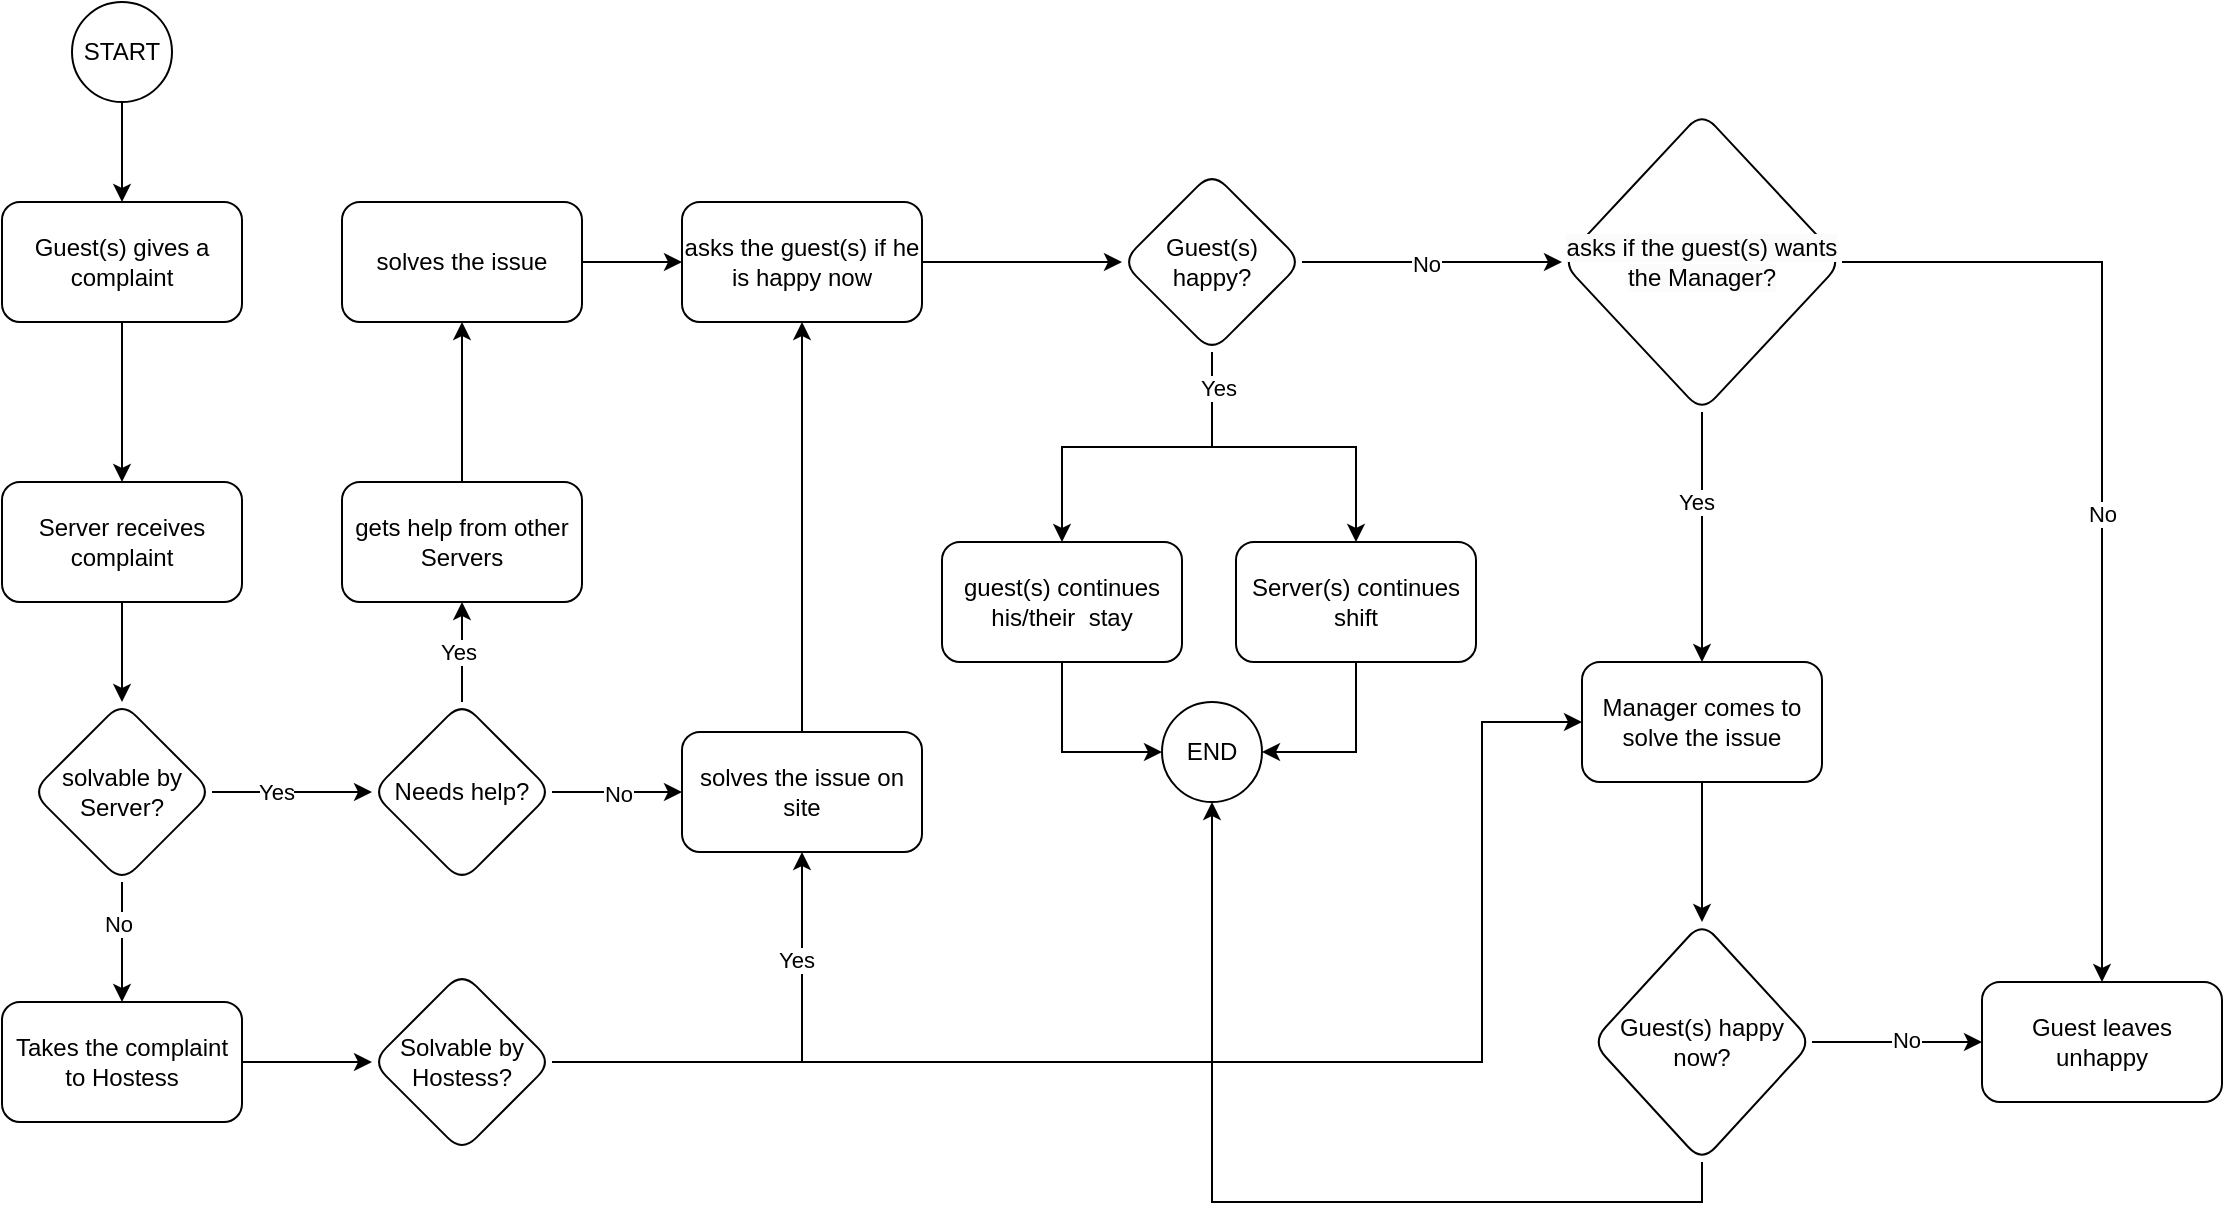 <mxfile version="24.0.7" type="google">
  <diagram id="C5RBs43oDa-KdzZeNtuy" name="Page-1">
    <mxGraphModel grid="1" page="1" gridSize="10" guides="1" tooltips="1" connect="1" arrows="1" fold="1" pageScale="1" pageWidth="827" pageHeight="1169" math="0" shadow="0">
      <root>
        <mxCell id="WIyWlLk6GJQsqaUBKTNV-0" />
        <mxCell id="WIyWlLk6GJQsqaUBKTNV-1" parent="WIyWlLk6GJQsqaUBKTNV-0" />
        <mxCell id="u1jj7i2furlx2xskbJkL-3" value="" style="edgeStyle=orthogonalEdgeStyle;rounded=0;orthogonalLoop=1;jettySize=auto;html=1;" edge="1" parent="WIyWlLk6GJQsqaUBKTNV-1" source="u1jj7i2furlx2xskbJkL-1" target="u1jj7i2furlx2xskbJkL-2">
          <mxGeometry relative="1" as="geometry" />
        </mxCell>
        <mxCell id="u1jj7i2furlx2xskbJkL-1" value="START" style="ellipse;whiteSpace=wrap;html=1;" vertex="1" parent="WIyWlLk6GJQsqaUBKTNV-1">
          <mxGeometry x="125" y="70" width="50" height="50" as="geometry" />
        </mxCell>
        <mxCell id="u1jj7i2furlx2xskbJkL-5" value="" style="edgeStyle=orthogonalEdgeStyle;rounded=0;orthogonalLoop=1;jettySize=auto;html=1;" edge="1" parent="WIyWlLk6GJQsqaUBKTNV-1" source="u1jj7i2furlx2xskbJkL-2" target="u1jj7i2furlx2xskbJkL-4">
          <mxGeometry relative="1" as="geometry" />
        </mxCell>
        <mxCell id="u1jj7i2furlx2xskbJkL-2" value="Guest(s) gives a complaint" style="rounded=1;whiteSpace=wrap;html=1;" vertex="1" parent="WIyWlLk6GJQsqaUBKTNV-1">
          <mxGeometry x="90" y="170" width="120" height="60" as="geometry" />
        </mxCell>
        <mxCell id="u1jj7i2furlx2xskbJkL-7" value="" style="edgeStyle=orthogonalEdgeStyle;rounded=0;orthogonalLoop=1;jettySize=auto;html=1;" edge="1" parent="WIyWlLk6GJQsqaUBKTNV-1" source="u1jj7i2furlx2xskbJkL-4" target="u1jj7i2furlx2xskbJkL-6">
          <mxGeometry relative="1" as="geometry" />
        </mxCell>
        <mxCell id="u1jj7i2furlx2xskbJkL-4" value="Server receives complaint" style="rounded=1;whiteSpace=wrap;html=1;" vertex="1" parent="WIyWlLk6GJQsqaUBKTNV-1">
          <mxGeometry x="90" y="310" width="120" height="60" as="geometry" />
        </mxCell>
        <mxCell id="u1jj7i2furlx2xskbJkL-12" value="" style="edgeStyle=orthogonalEdgeStyle;rounded=0;orthogonalLoop=1;jettySize=auto;html=1;" edge="1" parent="WIyWlLk6GJQsqaUBKTNV-1" source="u1jj7i2furlx2xskbJkL-6" target="u1jj7i2furlx2xskbJkL-11">
          <mxGeometry relative="1" as="geometry" />
        </mxCell>
        <mxCell id="u1jj7i2furlx2xskbJkL-57" value="Yes" style="edgeLabel;html=1;align=center;verticalAlign=middle;resizable=0;points=[];" connectable="0" vertex="1" parent="u1jj7i2furlx2xskbJkL-12">
          <mxGeometry x="-0.2" relative="1" as="geometry">
            <mxPoint as="offset" />
          </mxGeometry>
        </mxCell>
        <mxCell id="u1jj7i2furlx2xskbJkL-16" value="" style="edgeStyle=orthogonalEdgeStyle;rounded=0;orthogonalLoop=1;jettySize=auto;html=1;" edge="1" parent="WIyWlLk6GJQsqaUBKTNV-1" source="u1jj7i2furlx2xskbJkL-6" target="u1jj7i2furlx2xskbJkL-15">
          <mxGeometry relative="1" as="geometry" />
        </mxCell>
        <mxCell id="u1jj7i2furlx2xskbJkL-58" value="No" style="edgeLabel;html=1;align=center;verticalAlign=middle;resizable=0;points=[];" connectable="0" vertex="1" parent="u1jj7i2furlx2xskbJkL-16">
          <mxGeometry x="-0.3" y="-2" relative="1" as="geometry">
            <mxPoint as="offset" />
          </mxGeometry>
        </mxCell>
        <mxCell id="u1jj7i2furlx2xskbJkL-6" value="solvable by Server?" style="rhombus;whiteSpace=wrap;html=1;rounded=1;" vertex="1" parent="WIyWlLk6GJQsqaUBKTNV-1">
          <mxGeometry x="105" y="420" width="90" height="90" as="geometry" />
        </mxCell>
        <mxCell id="u1jj7i2furlx2xskbJkL-14" value="" style="edgeStyle=orthogonalEdgeStyle;rounded=0;orthogonalLoop=1;jettySize=auto;html=1;" edge="1" parent="WIyWlLk6GJQsqaUBKTNV-1" source="u1jj7i2furlx2xskbJkL-11" target="u1jj7i2furlx2xskbJkL-13">
          <mxGeometry relative="1" as="geometry" />
        </mxCell>
        <mxCell id="u1jj7i2furlx2xskbJkL-56" value="Yes" style="edgeLabel;html=1;align=center;verticalAlign=middle;resizable=0;points=[];" connectable="0" vertex="1" parent="u1jj7i2furlx2xskbJkL-14">
          <mxGeometry y="2" relative="1" as="geometry">
            <mxPoint as="offset" />
          </mxGeometry>
        </mxCell>
        <mxCell id="u1jj7i2furlx2xskbJkL-24" value="" style="edgeStyle=orthogonalEdgeStyle;rounded=0;orthogonalLoop=1;jettySize=auto;html=1;" edge="1" parent="WIyWlLk6GJQsqaUBKTNV-1" source="u1jj7i2furlx2xskbJkL-11" target="u1jj7i2furlx2xskbJkL-23">
          <mxGeometry relative="1" as="geometry" />
        </mxCell>
        <mxCell id="u1jj7i2furlx2xskbJkL-55" value="No" style="edgeLabel;html=1;align=center;verticalAlign=middle;resizable=0;points=[];" connectable="0" vertex="1" parent="u1jj7i2furlx2xskbJkL-24">
          <mxGeometry x="0.015" y="-1" relative="1" as="geometry">
            <mxPoint as="offset" />
          </mxGeometry>
        </mxCell>
        <mxCell id="u1jj7i2furlx2xskbJkL-11" value="Needs help?" style="rhombus;whiteSpace=wrap;html=1;rounded=1;" vertex="1" parent="WIyWlLk6GJQsqaUBKTNV-1">
          <mxGeometry x="275" y="420" width="90" height="90" as="geometry" />
        </mxCell>
        <mxCell id="u1jj7i2furlx2xskbJkL-22" value="" style="edgeStyle=orthogonalEdgeStyle;rounded=0;orthogonalLoop=1;jettySize=auto;html=1;" edge="1" parent="WIyWlLk6GJQsqaUBKTNV-1" source="u1jj7i2furlx2xskbJkL-13" target="u1jj7i2furlx2xskbJkL-21">
          <mxGeometry relative="1" as="geometry" />
        </mxCell>
        <mxCell id="u1jj7i2furlx2xskbJkL-13" value="gets help from other Servers" style="whiteSpace=wrap;html=1;rounded=1;" vertex="1" parent="WIyWlLk6GJQsqaUBKTNV-1">
          <mxGeometry x="260" y="310" width="120" height="60" as="geometry" />
        </mxCell>
        <mxCell id="u1jj7i2furlx2xskbJkL-20" value="" style="edgeStyle=orthogonalEdgeStyle;rounded=0;orthogonalLoop=1;jettySize=auto;html=1;" edge="1" parent="WIyWlLk6GJQsqaUBKTNV-1" source="u1jj7i2furlx2xskbJkL-15" target="u1jj7i2furlx2xskbJkL-19">
          <mxGeometry relative="1" as="geometry" />
        </mxCell>
        <mxCell id="u1jj7i2furlx2xskbJkL-15" value="Takes the complaint to Hostess" style="whiteSpace=wrap;html=1;rounded=1;" vertex="1" parent="WIyWlLk6GJQsqaUBKTNV-1">
          <mxGeometry x="90" y="570" width="120" height="60" as="geometry" />
        </mxCell>
        <mxCell id="u1jj7i2furlx2xskbJkL-59" style="edgeStyle=orthogonalEdgeStyle;rounded=0;orthogonalLoop=1;jettySize=auto;html=1;exitX=1;exitY=0.5;exitDx=0;exitDy=0;entryX=0.5;entryY=1;entryDx=0;entryDy=0;" edge="1" parent="WIyWlLk6GJQsqaUBKTNV-1" source="u1jj7i2furlx2xskbJkL-19" target="u1jj7i2furlx2xskbJkL-23">
          <mxGeometry relative="1" as="geometry" />
        </mxCell>
        <mxCell id="u1jj7i2furlx2xskbJkL-61" value="Yes" style="edgeLabel;html=1;align=center;verticalAlign=middle;resizable=0;points=[];" connectable="0" vertex="1" parent="u1jj7i2furlx2xskbJkL-59">
          <mxGeometry x="0.53" y="3" relative="1" as="geometry">
            <mxPoint as="offset" />
          </mxGeometry>
        </mxCell>
        <mxCell id="u1jj7i2furlx2xskbJkL-66" style="edgeStyle=orthogonalEdgeStyle;rounded=0;orthogonalLoop=1;jettySize=auto;html=1;exitX=1;exitY=0.5;exitDx=0;exitDy=0;entryX=0;entryY=0.5;entryDx=0;entryDy=0;" edge="1" parent="WIyWlLk6GJQsqaUBKTNV-1" source="u1jj7i2furlx2xskbJkL-19" target="u1jj7i2furlx2xskbJkL-42">
          <mxGeometry relative="1" as="geometry">
            <Array as="points">
              <mxPoint x="830" y="600" />
              <mxPoint x="830" y="430" />
            </Array>
          </mxGeometry>
        </mxCell>
        <mxCell id="u1jj7i2furlx2xskbJkL-19" value="Solvable by Hostess?" style="rhombus;whiteSpace=wrap;html=1;rounded=1;" vertex="1" parent="WIyWlLk6GJQsqaUBKTNV-1">
          <mxGeometry x="275" y="555" width="90" height="90" as="geometry" />
        </mxCell>
        <mxCell id="u1jj7i2furlx2xskbJkL-26" value="" style="edgeStyle=orthogonalEdgeStyle;rounded=0;orthogonalLoop=1;jettySize=auto;html=1;" edge="1" parent="WIyWlLk6GJQsqaUBKTNV-1" source="u1jj7i2furlx2xskbJkL-21" target="u1jj7i2furlx2xskbJkL-25">
          <mxGeometry relative="1" as="geometry" />
        </mxCell>
        <mxCell id="u1jj7i2furlx2xskbJkL-21" value="solves the issue" style="whiteSpace=wrap;html=1;rounded=1;" vertex="1" parent="WIyWlLk6GJQsqaUBKTNV-1">
          <mxGeometry x="260" y="170" width="120" height="60" as="geometry" />
        </mxCell>
        <mxCell id="u1jj7i2furlx2xskbJkL-27" style="edgeStyle=orthogonalEdgeStyle;rounded=0;orthogonalLoop=1;jettySize=auto;html=1;exitX=0.5;exitY=0;exitDx=0;exitDy=0;entryX=0.5;entryY=1;entryDx=0;entryDy=0;" edge="1" parent="WIyWlLk6GJQsqaUBKTNV-1" source="u1jj7i2furlx2xskbJkL-23" target="u1jj7i2furlx2xskbJkL-25">
          <mxGeometry relative="1" as="geometry" />
        </mxCell>
        <mxCell id="u1jj7i2furlx2xskbJkL-23" value="solves the issue on site" style="whiteSpace=wrap;html=1;rounded=1;" vertex="1" parent="WIyWlLk6GJQsqaUBKTNV-1">
          <mxGeometry x="430" y="435" width="120" height="60" as="geometry" />
        </mxCell>
        <mxCell id="u1jj7i2furlx2xskbJkL-29" value="" style="edgeStyle=orthogonalEdgeStyle;rounded=0;orthogonalLoop=1;jettySize=auto;html=1;" edge="1" parent="WIyWlLk6GJQsqaUBKTNV-1" source="u1jj7i2furlx2xskbJkL-25" target="u1jj7i2furlx2xskbJkL-28">
          <mxGeometry relative="1" as="geometry" />
        </mxCell>
        <mxCell id="u1jj7i2furlx2xskbJkL-25" value="asks the guest(s) if he is happy now" style="whiteSpace=wrap;html=1;rounded=1;" vertex="1" parent="WIyWlLk6GJQsqaUBKTNV-1">
          <mxGeometry x="430" y="170" width="120" height="60" as="geometry" />
        </mxCell>
        <mxCell id="u1jj7i2furlx2xskbJkL-31" value="" style="edgeStyle=orthogonalEdgeStyle;rounded=0;orthogonalLoop=1;jettySize=auto;html=1;" edge="1" parent="WIyWlLk6GJQsqaUBKTNV-1" source="u1jj7i2furlx2xskbJkL-28" target="u1jj7i2furlx2xskbJkL-30">
          <mxGeometry relative="1" as="geometry" />
        </mxCell>
        <mxCell id="u1jj7i2furlx2xskbJkL-33" style="edgeStyle=orthogonalEdgeStyle;rounded=0;orthogonalLoop=1;jettySize=auto;html=1;exitX=0.5;exitY=1;exitDx=0;exitDy=0;entryX=0.5;entryY=0;entryDx=0;entryDy=0;" edge="1" parent="WIyWlLk6GJQsqaUBKTNV-1" source="u1jj7i2furlx2xskbJkL-28" target="u1jj7i2furlx2xskbJkL-32">
          <mxGeometry relative="1" as="geometry" />
        </mxCell>
        <mxCell id="u1jj7i2furlx2xskbJkL-52" value="Yes" style="edgeLabel;html=1;align=center;verticalAlign=middle;resizable=0;points=[];" connectable="0" vertex="1" parent="u1jj7i2furlx2xskbJkL-33">
          <mxGeometry x="-0.784" y="3" relative="1" as="geometry">
            <mxPoint as="offset" />
          </mxGeometry>
        </mxCell>
        <mxCell id="u1jj7i2furlx2xskbJkL-39" value="" style="edgeStyle=orthogonalEdgeStyle;rounded=0;orthogonalLoop=1;jettySize=auto;html=1;" edge="1" parent="WIyWlLk6GJQsqaUBKTNV-1" source="u1jj7i2furlx2xskbJkL-28" target="u1jj7i2furlx2xskbJkL-38">
          <mxGeometry relative="1" as="geometry" />
        </mxCell>
        <mxCell id="u1jj7i2furlx2xskbJkL-51" value="No" style="edgeLabel;html=1;align=center;verticalAlign=middle;resizable=0;points=[];" connectable="0" vertex="1" parent="u1jj7i2furlx2xskbJkL-39">
          <mxGeometry x="-0.046" y="-1" relative="1" as="geometry">
            <mxPoint as="offset" />
          </mxGeometry>
        </mxCell>
        <mxCell id="u1jj7i2furlx2xskbJkL-28" value="Guest(s) happy?" style="rhombus;whiteSpace=wrap;html=1;rounded=1;" vertex="1" parent="WIyWlLk6GJQsqaUBKTNV-1">
          <mxGeometry x="650" y="155" width="90" height="90" as="geometry" />
        </mxCell>
        <mxCell id="u1jj7i2furlx2xskbJkL-64" style="edgeStyle=orthogonalEdgeStyle;rounded=0;orthogonalLoop=1;jettySize=auto;html=1;exitX=0.5;exitY=1;exitDx=0;exitDy=0;entryX=0;entryY=0.5;entryDx=0;entryDy=0;" edge="1" parent="WIyWlLk6GJQsqaUBKTNV-1" source="u1jj7i2furlx2xskbJkL-30" target="u1jj7i2furlx2xskbJkL-63">
          <mxGeometry relative="1" as="geometry" />
        </mxCell>
        <mxCell id="u1jj7i2furlx2xskbJkL-30" value="guest(s) continues his/their&amp;nbsp; stay" style="whiteSpace=wrap;html=1;rounded=1;" vertex="1" parent="WIyWlLk6GJQsqaUBKTNV-1">
          <mxGeometry x="560" y="340" width="120" height="60" as="geometry" />
        </mxCell>
        <mxCell id="u1jj7i2furlx2xskbJkL-65" style="edgeStyle=orthogonalEdgeStyle;rounded=0;orthogonalLoop=1;jettySize=auto;html=1;exitX=0.5;exitY=1;exitDx=0;exitDy=0;entryX=1;entryY=0.5;entryDx=0;entryDy=0;" edge="1" parent="WIyWlLk6GJQsqaUBKTNV-1" source="u1jj7i2furlx2xskbJkL-32" target="u1jj7i2furlx2xskbJkL-63">
          <mxGeometry relative="1" as="geometry" />
        </mxCell>
        <mxCell id="u1jj7i2furlx2xskbJkL-32" value="Server(s) continues shift" style="whiteSpace=wrap;html=1;rounded=1;" vertex="1" parent="WIyWlLk6GJQsqaUBKTNV-1">
          <mxGeometry x="707" y="340" width="120" height="60" as="geometry" />
        </mxCell>
        <mxCell id="u1jj7i2furlx2xskbJkL-41" value="" style="edgeStyle=orthogonalEdgeStyle;rounded=0;orthogonalLoop=1;jettySize=auto;html=1;" edge="1" parent="WIyWlLk6GJQsqaUBKTNV-1" source="u1jj7i2furlx2xskbJkL-38" target="u1jj7i2furlx2xskbJkL-40">
          <mxGeometry relative="1" as="geometry" />
        </mxCell>
        <mxCell id="u1jj7i2furlx2xskbJkL-50" value="No" style="edgeLabel;html=1;align=center;verticalAlign=middle;resizable=0;points=[];" connectable="0" vertex="1" parent="u1jj7i2furlx2xskbJkL-41">
          <mxGeometry x="0.044" relative="1" as="geometry">
            <mxPoint as="offset" />
          </mxGeometry>
        </mxCell>
        <mxCell id="u1jj7i2furlx2xskbJkL-43" value="" style="edgeStyle=orthogonalEdgeStyle;rounded=0;orthogonalLoop=1;jettySize=auto;html=1;" edge="1" parent="WIyWlLk6GJQsqaUBKTNV-1" source="u1jj7i2furlx2xskbJkL-38" target="u1jj7i2furlx2xskbJkL-42">
          <mxGeometry relative="1" as="geometry" />
        </mxCell>
        <mxCell id="u1jj7i2furlx2xskbJkL-49" value="Yes" style="edgeLabel;html=1;align=center;verticalAlign=middle;resizable=0;points=[];" connectable="0" vertex="1" parent="u1jj7i2furlx2xskbJkL-43">
          <mxGeometry x="-0.28" y="-3" relative="1" as="geometry">
            <mxPoint as="offset" />
          </mxGeometry>
        </mxCell>
        <mxCell id="u1jj7i2furlx2xskbJkL-38" value="&lt;br&gt;&lt;span style=&quot;color: rgb(0, 0, 0); font-family: Helvetica; font-size: 12px; font-style: normal; font-variant-ligatures: normal; font-variant-caps: normal; font-weight: 400; letter-spacing: normal; orphans: 2; text-align: center; text-indent: 0px; text-transform: none; widows: 2; word-spacing: 0px; -webkit-text-stroke-width: 0px; white-space: normal; background-color: rgb(251, 251, 251); text-decoration-thickness: initial; text-decoration-style: initial; text-decoration-color: initial; display: inline !important; float: none;&quot;&gt;asks if the guest(s) wants the Manager?&lt;/span&gt;&lt;div&gt;&lt;br&gt;&lt;/div&gt;" style="rhombus;whiteSpace=wrap;html=1;rounded=1;" vertex="1" parent="WIyWlLk6GJQsqaUBKTNV-1">
          <mxGeometry x="870" y="125" width="140" height="150" as="geometry" />
        </mxCell>
        <mxCell id="u1jj7i2furlx2xskbJkL-40" value="Guest leaves unhappy" style="whiteSpace=wrap;html=1;rounded=1;" vertex="1" parent="WIyWlLk6GJQsqaUBKTNV-1">
          <mxGeometry x="1080" y="560" width="120" height="60" as="geometry" />
        </mxCell>
        <mxCell id="u1jj7i2furlx2xskbJkL-45" value="" style="edgeStyle=orthogonalEdgeStyle;rounded=0;orthogonalLoop=1;jettySize=auto;html=1;" edge="1" parent="WIyWlLk6GJQsqaUBKTNV-1" source="u1jj7i2furlx2xskbJkL-42" target="u1jj7i2furlx2xskbJkL-44">
          <mxGeometry relative="1" as="geometry" />
        </mxCell>
        <mxCell id="u1jj7i2furlx2xskbJkL-42" value="Manager comes to solve the issue" style="whiteSpace=wrap;html=1;rounded=1;" vertex="1" parent="WIyWlLk6GJQsqaUBKTNV-1">
          <mxGeometry x="880" y="400" width="120" height="60" as="geometry" />
        </mxCell>
        <mxCell id="u1jj7i2furlx2xskbJkL-53" style="edgeStyle=orthogonalEdgeStyle;rounded=0;orthogonalLoop=1;jettySize=auto;html=1;exitX=1;exitY=0.5;exitDx=0;exitDy=0;entryX=0;entryY=0.5;entryDx=0;entryDy=0;" edge="1" parent="WIyWlLk6GJQsqaUBKTNV-1" source="u1jj7i2furlx2xskbJkL-44" target="u1jj7i2furlx2xskbJkL-40">
          <mxGeometry relative="1" as="geometry" />
        </mxCell>
        <mxCell id="u1jj7i2furlx2xskbJkL-54" value="No" style="edgeLabel;html=1;align=center;verticalAlign=middle;resizable=0;points=[];" connectable="0" vertex="1" parent="u1jj7i2furlx2xskbJkL-53">
          <mxGeometry x="0.106" y="1" relative="1" as="geometry">
            <mxPoint as="offset" />
          </mxGeometry>
        </mxCell>
        <mxCell id="u1jj7i2furlx2xskbJkL-67" style="edgeStyle=orthogonalEdgeStyle;rounded=0;orthogonalLoop=1;jettySize=auto;html=1;exitX=0.5;exitY=1;exitDx=0;exitDy=0;" edge="1" parent="WIyWlLk6GJQsqaUBKTNV-1" source="u1jj7i2furlx2xskbJkL-44" target="u1jj7i2furlx2xskbJkL-63">
          <mxGeometry relative="1" as="geometry" />
        </mxCell>
        <mxCell id="u1jj7i2furlx2xskbJkL-44" value="Guest(s) happy now?" style="rhombus;whiteSpace=wrap;html=1;rounded=1;" vertex="1" parent="WIyWlLk6GJQsqaUBKTNV-1">
          <mxGeometry x="885" y="530" width="110" height="120" as="geometry" />
        </mxCell>
        <mxCell id="u1jj7i2furlx2xskbJkL-63" value="END" style="ellipse;whiteSpace=wrap;html=1;" vertex="1" parent="WIyWlLk6GJQsqaUBKTNV-1">
          <mxGeometry x="670" y="420" width="50" height="50" as="geometry" />
        </mxCell>
      </root>
    </mxGraphModel>
  </diagram>
</mxfile>
